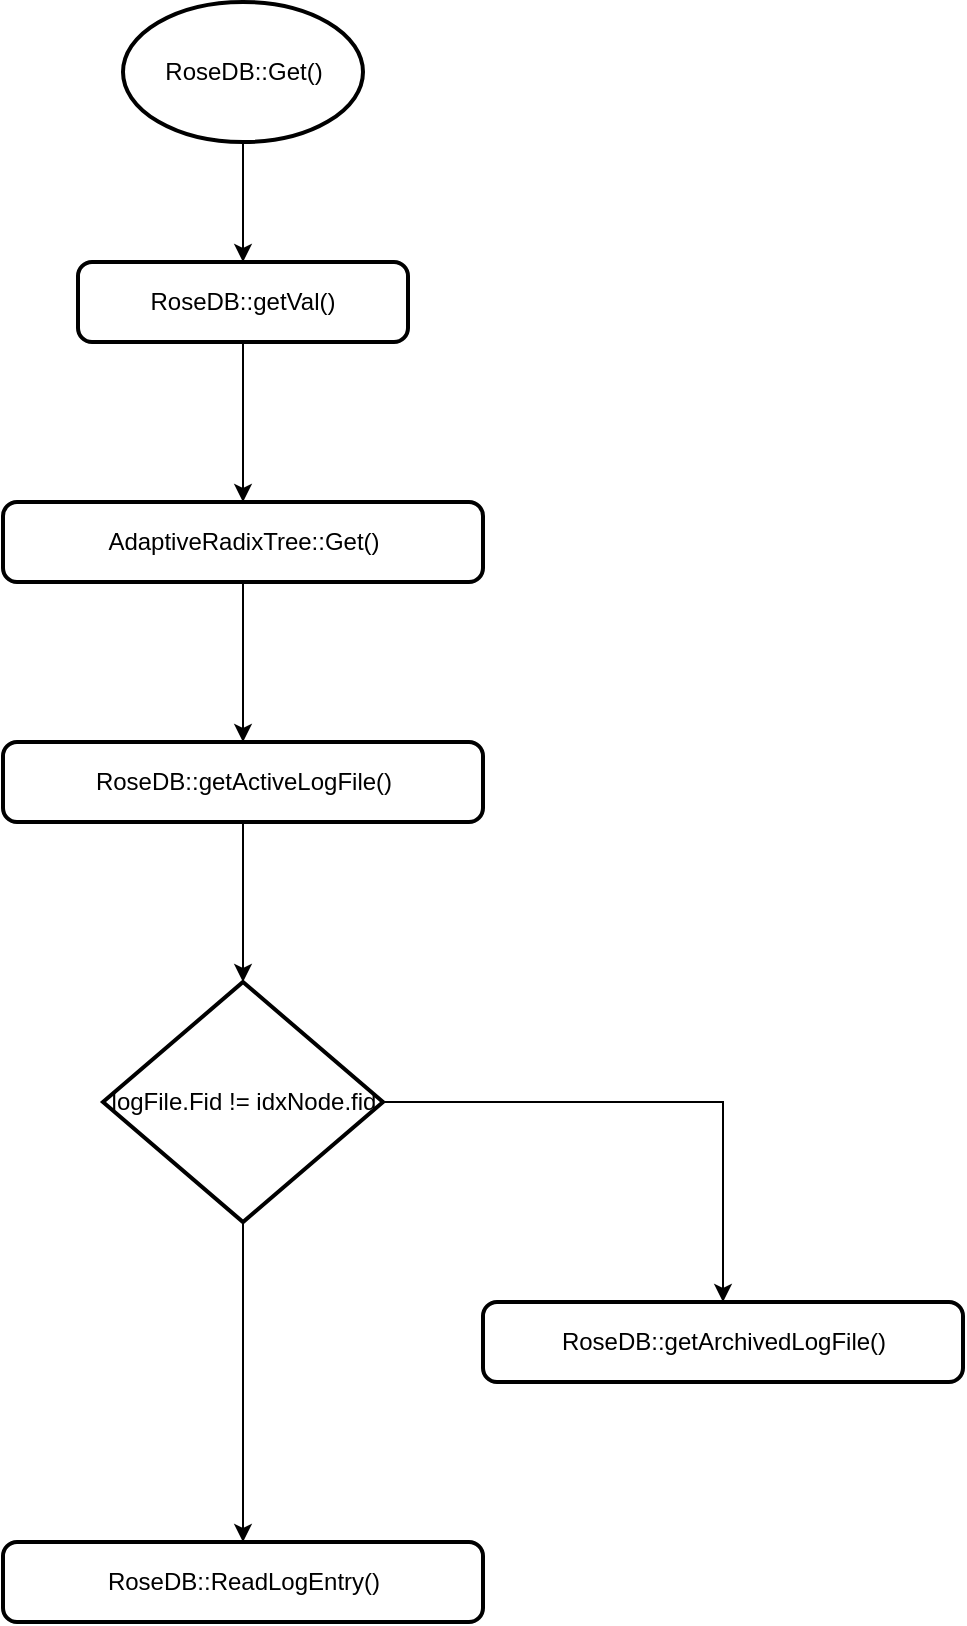<mxfile version="20.8.10" type="github">
  <diagram name="Page-1" id="2M7a-m1pDqCJDfNh2dUW">
    <mxGraphModel dx="1434" dy="719" grid="1" gridSize="10" guides="1" tooltips="1" connect="1" arrows="1" fold="1" page="1" pageScale="1" pageWidth="850" pageHeight="1100" math="0" shadow="0">
      <root>
        <mxCell id="0" />
        <mxCell id="1" parent="0" />
        <mxCell id="UFjKp2_8JiAH9D37bFZ7-3" style="edgeStyle=orthogonalEdgeStyle;rounded=0;orthogonalLoop=1;jettySize=auto;html=1;entryX=0.5;entryY=0;entryDx=0;entryDy=0;" edge="1" parent="1" source="UFjKp2_8JiAH9D37bFZ7-1" target="UFjKp2_8JiAH9D37bFZ7-2">
          <mxGeometry relative="1" as="geometry" />
        </mxCell>
        <mxCell id="UFjKp2_8JiAH9D37bFZ7-1" value="RoseDB::Get()" style="strokeWidth=2;html=1;shape=mxgraph.flowchart.start_1;whiteSpace=wrap;" vertex="1" parent="1">
          <mxGeometry x="342.5" y="70" width="120" height="70" as="geometry" />
        </mxCell>
        <mxCell id="UFjKp2_8JiAH9D37bFZ7-5" style="edgeStyle=orthogonalEdgeStyle;rounded=0;orthogonalLoop=1;jettySize=auto;html=1;entryX=0.5;entryY=0;entryDx=0;entryDy=0;" edge="1" parent="1" source="UFjKp2_8JiAH9D37bFZ7-2" target="UFjKp2_8JiAH9D37bFZ7-4">
          <mxGeometry relative="1" as="geometry" />
        </mxCell>
        <mxCell id="UFjKp2_8JiAH9D37bFZ7-2" value="RoseDB::getVal()" style="rounded=1;whiteSpace=wrap;html=1;absoluteArcSize=1;arcSize=14;strokeWidth=2;" vertex="1" parent="1">
          <mxGeometry x="320" y="200" width="165" height="40" as="geometry" />
        </mxCell>
        <mxCell id="UFjKp2_8JiAH9D37bFZ7-7" style="edgeStyle=orthogonalEdgeStyle;rounded=0;orthogonalLoop=1;jettySize=auto;html=1;" edge="1" parent="1" source="UFjKp2_8JiAH9D37bFZ7-4" target="UFjKp2_8JiAH9D37bFZ7-6">
          <mxGeometry relative="1" as="geometry" />
        </mxCell>
        <mxCell id="UFjKp2_8JiAH9D37bFZ7-4" value="AdaptiveRadixTree::Get()" style="rounded=1;whiteSpace=wrap;html=1;absoluteArcSize=1;arcSize=14;strokeWidth=2;" vertex="1" parent="1">
          <mxGeometry x="282.5" y="320" width="240" height="40" as="geometry" />
        </mxCell>
        <mxCell id="UFjKp2_8JiAH9D37bFZ7-10" style="edgeStyle=orthogonalEdgeStyle;rounded=0;orthogonalLoop=1;jettySize=auto;html=1;entryX=0.5;entryY=0;entryDx=0;entryDy=0;entryPerimeter=0;" edge="1" parent="1" source="UFjKp2_8JiAH9D37bFZ7-6" target="UFjKp2_8JiAH9D37bFZ7-9">
          <mxGeometry relative="1" as="geometry" />
        </mxCell>
        <mxCell id="UFjKp2_8JiAH9D37bFZ7-6" value="RoseDB::getActiveLogFile()" style="rounded=1;whiteSpace=wrap;html=1;absoluteArcSize=1;arcSize=14;strokeWidth=2;" vertex="1" parent="1">
          <mxGeometry x="282.5" y="440" width="240" height="40" as="geometry" />
        </mxCell>
        <mxCell id="UFjKp2_8JiAH9D37bFZ7-8" value="RoseDB::getArchivedLogFile()" style="rounded=1;whiteSpace=wrap;html=1;absoluteArcSize=1;arcSize=14;strokeWidth=2;" vertex="1" parent="1">
          <mxGeometry x="522.5" y="720" width="240" height="40" as="geometry" />
        </mxCell>
        <mxCell id="UFjKp2_8JiAH9D37bFZ7-11" style="edgeStyle=orthogonalEdgeStyle;rounded=0;orthogonalLoop=1;jettySize=auto;html=1;entryX=0.5;entryY=0;entryDx=0;entryDy=0;" edge="1" parent="1" source="UFjKp2_8JiAH9D37bFZ7-9" target="UFjKp2_8JiAH9D37bFZ7-8">
          <mxGeometry relative="1" as="geometry" />
        </mxCell>
        <mxCell id="UFjKp2_8JiAH9D37bFZ7-13" style="edgeStyle=orthogonalEdgeStyle;rounded=0;orthogonalLoop=1;jettySize=auto;html=1;entryX=0.5;entryY=0;entryDx=0;entryDy=0;" edge="1" parent="1" source="UFjKp2_8JiAH9D37bFZ7-9" target="UFjKp2_8JiAH9D37bFZ7-12">
          <mxGeometry relative="1" as="geometry" />
        </mxCell>
        <mxCell id="UFjKp2_8JiAH9D37bFZ7-9" value="logFile.Fid != idxNode.fid" style="strokeWidth=2;html=1;shape=mxgraph.flowchart.decision;whiteSpace=wrap;" vertex="1" parent="1">
          <mxGeometry x="332.5" y="560" width="140" height="120" as="geometry" />
        </mxCell>
        <mxCell id="UFjKp2_8JiAH9D37bFZ7-12" value="RoseDB::ReadLogEntry()" style="rounded=1;whiteSpace=wrap;html=1;absoluteArcSize=1;arcSize=14;strokeWidth=2;" vertex="1" parent="1">
          <mxGeometry x="282.5" y="840" width="240" height="40" as="geometry" />
        </mxCell>
      </root>
    </mxGraphModel>
  </diagram>
</mxfile>
